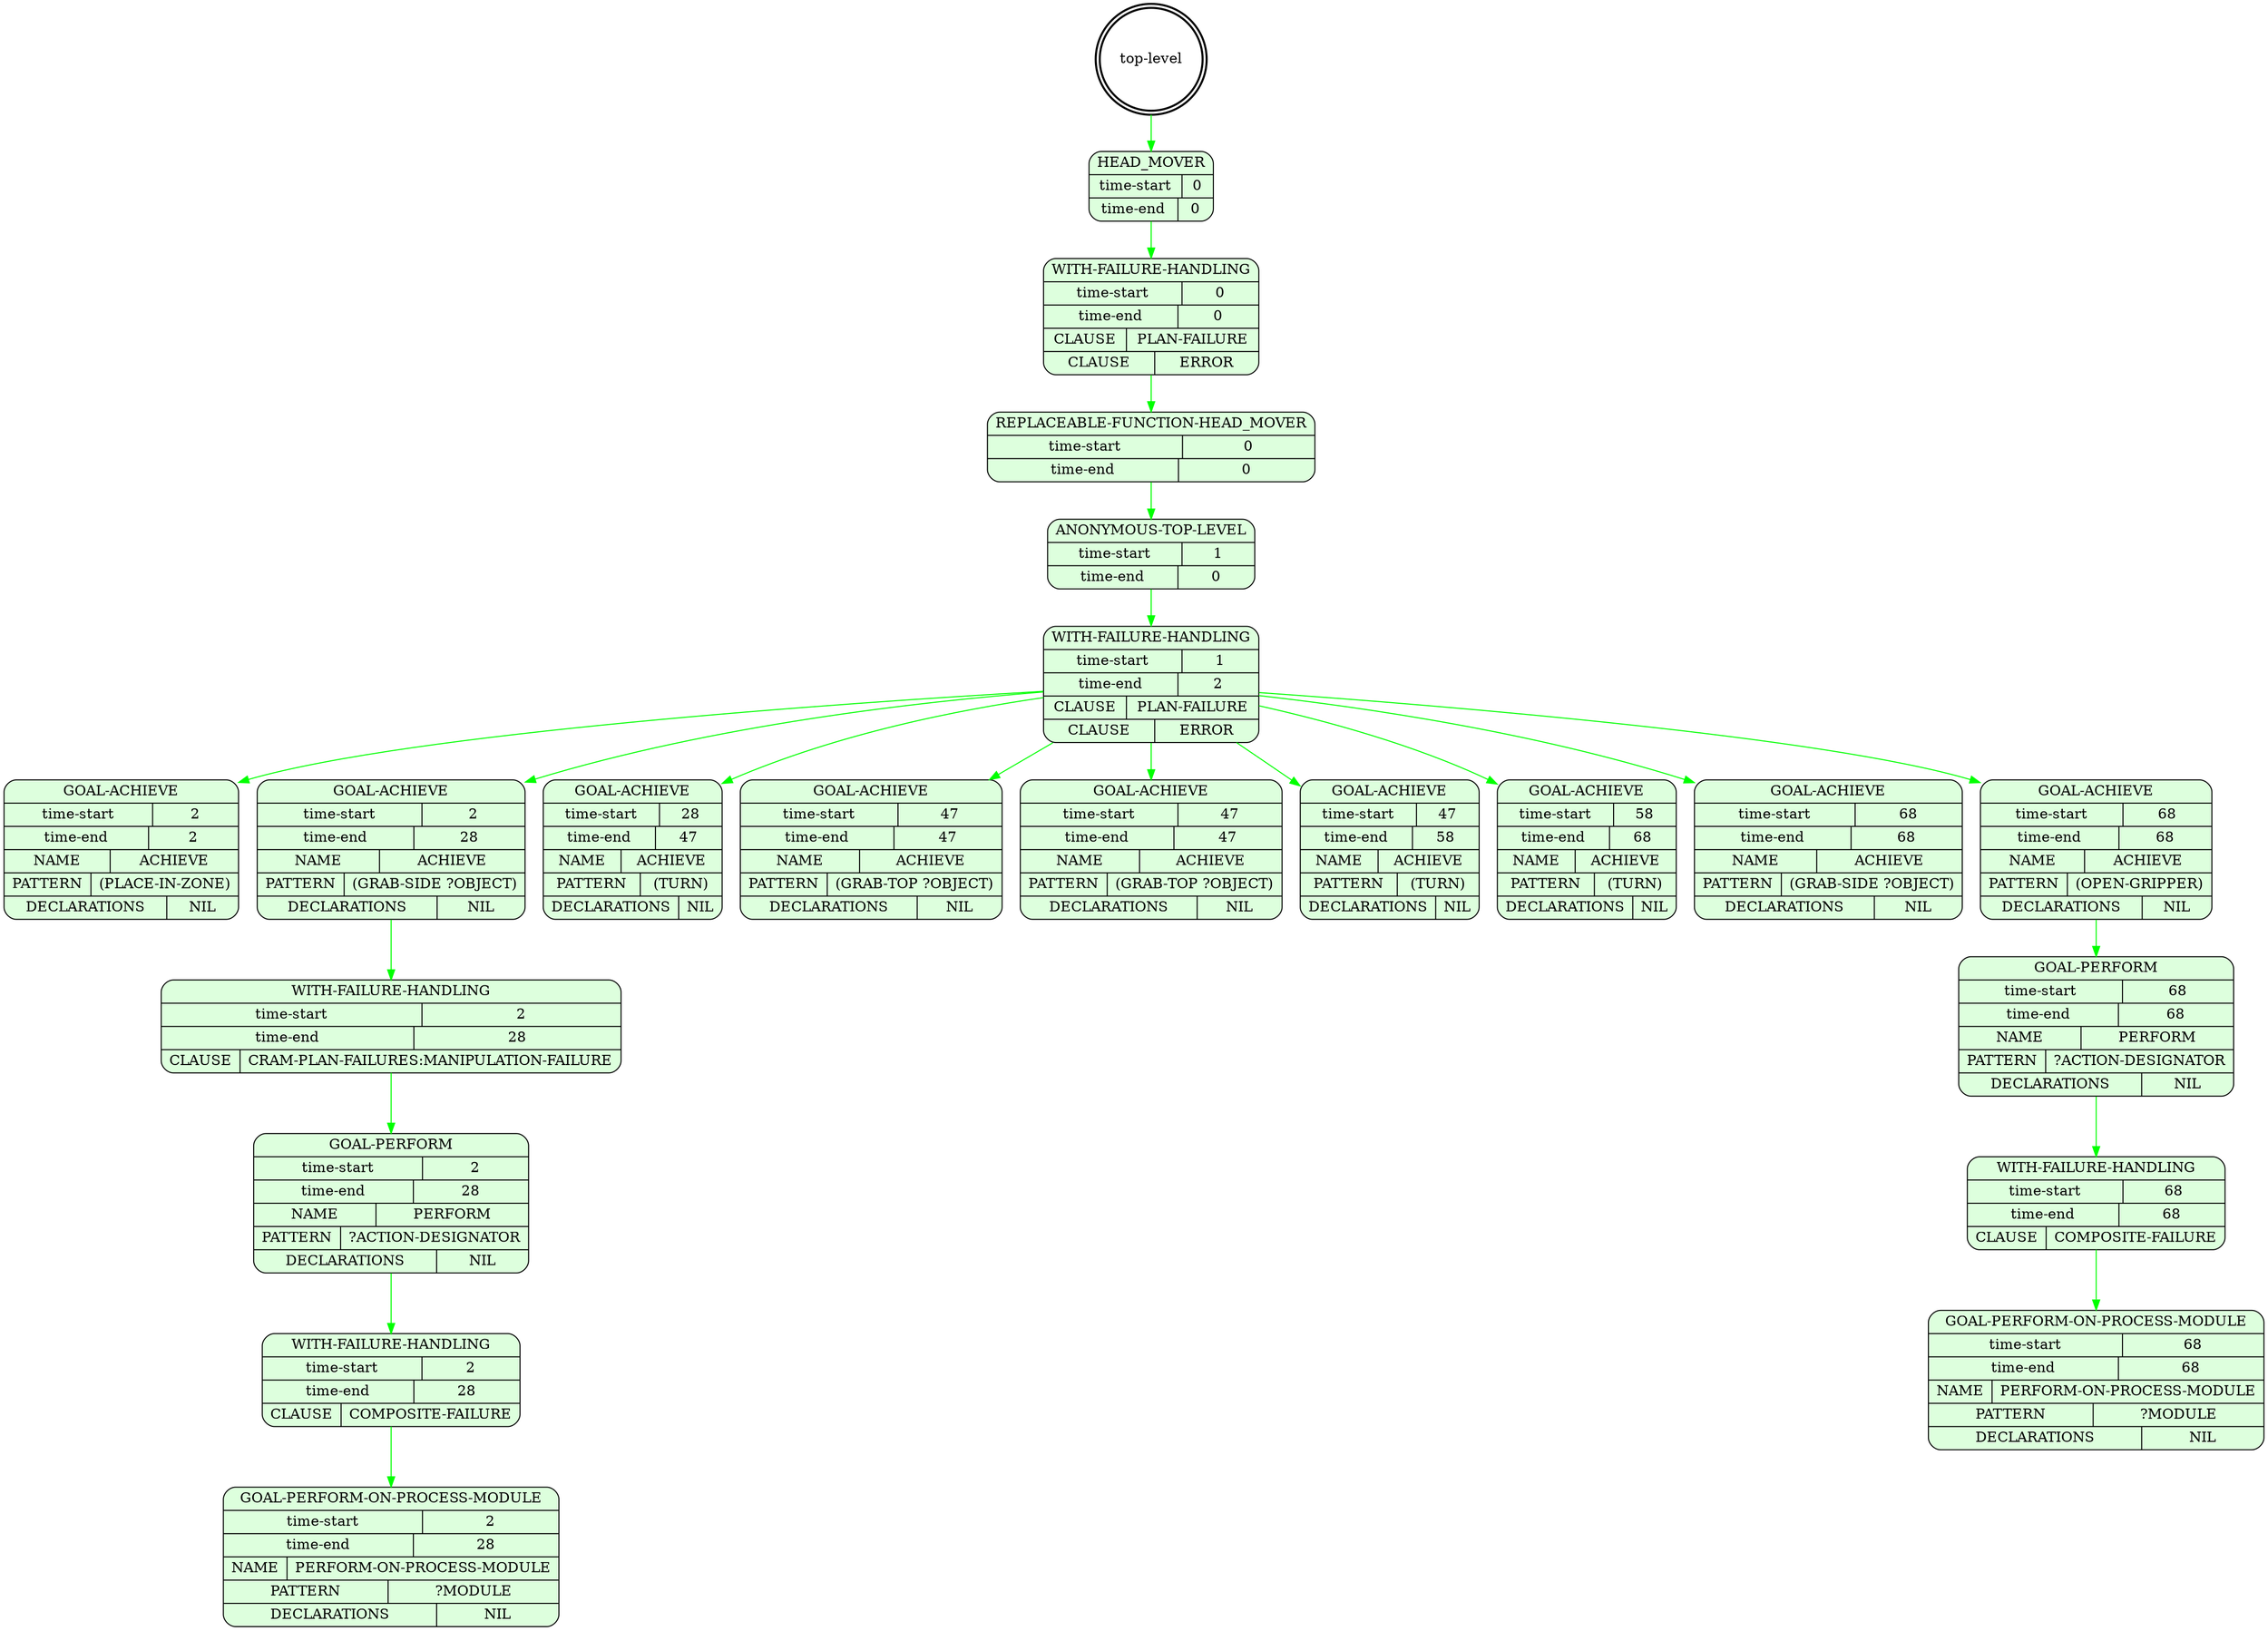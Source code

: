 digraph plangraph_MFVgSOMO9q6pSDBm {
  node_LIEzbcpqEbs3tS24 [shape=doublecircle, style=bold, label="top-level"];

  node_SkO0ZXeEG2oB3SP4 [shape=Mrecord, style=filled, fillcolor="#ddffdd", label="{HEAD_MOVER|{time-start | 0}|{time-end | 0}}"];
  edge [color="green", label=""];
  node_LIEzbcpqEbs3tS24 -> node_SkO0ZXeEG2oB3SP4;

  node_M6wkEfbhUCwKXoUw [shape=Mrecord, style=filled, fillcolor="#ddffdd", label="{WITH-FAILURE-HANDLING|{time-start | 0}|{time-end | 0}|{CLAUSE | PLAN-FAILURE}|{CLAUSE | ERROR}}"];
  edge [color="green", label=""];
  node_SkO0ZXeEG2oB3SP4 -> node_M6wkEfbhUCwKXoUw;

  node_zTLsAG47GPJk3DUq [shape=Mrecord, style=filled, fillcolor="#ddffdd", label="{REPLACEABLE-FUNCTION-HEAD_MOVER|{time-start | 0}|{time-end | 0}}"];
  edge [color="green", label=""];
  node_M6wkEfbhUCwKXoUw -> node_zTLsAG47GPJk3DUq;

  node_NRCtpaqNOFUPfp39 [shape=Mrecord, style=filled, fillcolor="#ddffdd", label="{ANONYMOUS-TOP-LEVEL|{time-start | 1}|{time-end | 0}}"];
  edge [color="green", label=""];
  node_zTLsAG47GPJk3DUq -> node_NRCtpaqNOFUPfp39;

  node_cVirT4Us2d84gJzB [shape=Mrecord, style=filled, fillcolor="#ddffdd", label="{WITH-FAILURE-HANDLING|{time-start | 1}|{time-end | 2}|{CLAUSE | PLAN-FAILURE}|{CLAUSE | ERROR}}"];
  edge [color="green", label=""];
  node_NRCtpaqNOFUPfp39 -> node_cVirT4Us2d84gJzB;

  node_gmgW37PGCnMVb7vp [shape=Mrecord, style=filled, fillcolor="#ddffdd", label="{GOAL-ACHIEVE|{time-start | 2}|{time-end | 2}|{NAME | ACHIEVE}|{PATTERN | (PLACE-IN-ZONE)}|{DECLARATIONS | NIL}}"];
  edge [color="green", label=""];
  node_cVirT4Us2d84gJzB -> node_gmgW37PGCnMVb7vp;

  node_5G1YpPm9GJShyBqz [shape=Mrecord, style=filled, fillcolor="#ddffdd", label="{GOAL-ACHIEVE|{time-start | 2}|{time-end | 28}|{NAME | ACHIEVE}|{PATTERN | (GRAB-SIDE ?OBJECT)}|{DECLARATIONS | NIL}}"];
  edge [color="green", label=""];
  node_cVirT4Us2d84gJzB -> node_5G1YpPm9GJShyBqz;

  node_eR1SDG7furNVTi4L [shape=Mrecord, style=filled, fillcolor="#ddffdd", label="{WITH-FAILURE-HANDLING|{time-start | 2}|{time-end | 28}|{CLAUSE | CRAM-PLAN-FAILURES:MANIPULATION-FAILURE}}"];
  edge [color="green", label=""];
  node_5G1YpPm9GJShyBqz -> node_eR1SDG7furNVTi4L;

  node_Glvj7YuDJ0bbk3hd [shape=Mrecord, style=filled, fillcolor="#ddffdd", label="{GOAL-PERFORM|{time-start | 2}|{time-end | 28}|{NAME | PERFORM}|{PATTERN | ?ACTION-DESIGNATOR}|{DECLARATIONS | NIL}}"];
  edge [color="green", label=""];
  node_eR1SDG7furNVTi4L -> node_Glvj7YuDJ0bbk3hd;

  node_QymKr25nK9jt8lY1 [shape=Mrecord, style=filled, fillcolor="#ddffdd", label="{WITH-FAILURE-HANDLING|{time-start | 2}|{time-end | 28}|{CLAUSE | COMPOSITE-FAILURE}}"];
  edge [color="green", label=""];
  node_Glvj7YuDJ0bbk3hd -> node_QymKr25nK9jt8lY1;

  node_RcLL5gwdzlvnECQF [shape=Mrecord, style=filled, fillcolor="#ddffdd", label="{GOAL-PERFORM-ON-PROCESS-MODULE|{time-start | 2}|{time-end | 28}|{NAME | PERFORM-ON-PROCESS-MODULE}|{PATTERN | ?MODULE}|{DECLARATIONS | NIL}}"];
  edge [color="green", label=""];
  node_QymKr25nK9jt8lY1 -> node_RcLL5gwdzlvnECQF;

  node_LnjJh1pKsxlUR0l8 [shape=Mrecord, style=filled, fillcolor="#ddffdd", label="{GOAL-ACHIEVE|{time-start | 28}|{time-end | 47}|{NAME | ACHIEVE}|{PATTERN | (TURN)}|{DECLARATIONS | NIL}}"];
  edge [color="green", label=""];
  node_cVirT4Us2d84gJzB -> node_LnjJh1pKsxlUR0l8;

  node_YuWfKrWEvOonObOy [shape=Mrecord, style=filled, fillcolor="#ddffdd", label="{GOAL-ACHIEVE|{time-start | 47}|{time-end | 47}|{NAME | ACHIEVE}|{PATTERN | (GRAB-TOP ?OBJECT)}|{DECLARATIONS | NIL}}"];
  edge [color="green", label=""];
  node_cVirT4Us2d84gJzB -> node_YuWfKrWEvOonObOy;

  node_jPaaiOdx0woor3UC [shape=Mrecord, style=filled, fillcolor="#ddffdd", label="{GOAL-ACHIEVE|{time-start | 47}|{time-end | 47}|{NAME | ACHIEVE}|{PATTERN | (GRAB-TOP ?OBJECT)}|{DECLARATIONS | NIL}}"];
  edge [color="green", label=""];
  node_cVirT4Us2d84gJzB -> node_jPaaiOdx0woor3UC;

  node_umu7mRnUDzuvzeFA [shape=Mrecord, style=filled, fillcolor="#ddffdd", label="{GOAL-ACHIEVE|{time-start | 47}|{time-end | 58}|{NAME | ACHIEVE}|{PATTERN | (TURN)}|{DECLARATIONS | NIL}}"];
  edge [color="green", label=""];
  node_cVirT4Us2d84gJzB -> node_umu7mRnUDzuvzeFA;

  node_5EBziEQ1EmbDtYn9 [shape=Mrecord, style=filled, fillcolor="#ddffdd", label="{GOAL-ACHIEVE|{time-start | 58}|{time-end | 68}|{NAME | ACHIEVE}|{PATTERN | (TURN)}|{DECLARATIONS | NIL}}"];
  edge [color="green", label=""];
  node_cVirT4Us2d84gJzB -> node_5EBziEQ1EmbDtYn9;

  node_vG7z4DVUWQsoKWUz [shape=Mrecord, style=filled, fillcolor="#ddffdd", label="{GOAL-ACHIEVE|{time-start | 68}|{time-end | 68}|{NAME | ACHIEVE}|{PATTERN | (GRAB-SIDE ?OBJECT)}|{DECLARATIONS | NIL}}"];
  edge [color="green", label=""];
  node_cVirT4Us2d84gJzB -> node_vG7z4DVUWQsoKWUz;

  node_3oEzwd4r2dSIppPR [shape=Mrecord, style=filled, fillcolor="#ddffdd", label="{GOAL-ACHIEVE|{time-start | 68}|{time-end | 68}|{NAME | ACHIEVE}|{PATTERN | (OPEN-GRIPPER)}|{DECLARATIONS | NIL}}"];
  edge [color="green", label=""];
  node_cVirT4Us2d84gJzB -> node_3oEzwd4r2dSIppPR;

  node_wt4N3cRDFsBOTBk1 [shape=Mrecord, style=filled, fillcolor="#ddffdd", label="{GOAL-PERFORM|{time-start | 68}|{time-end | 68}|{NAME | PERFORM}|{PATTERN | ?ACTION-DESIGNATOR}|{DECLARATIONS | NIL}}"];
  edge [color="green", label=""];
  node_3oEzwd4r2dSIppPR -> node_wt4N3cRDFsBOTBk1;

  node_U84C7viyuThSzMeW [shape=Mrecord, style=filled, fillcolor="#ddffdd", label="{WITH-FAILURE-HANDLING|{time-start | 68}|{time-end | 68}|{CLAUSE | COMPOSITE-FAILURE}}"];
  edge [color="green", label=""];
  node_wt4N3cRDFsBOTBk1 -> node_U84C7viyuThSzMeW;

  node_ZmIqjo6mkgDFYmkI [shape=Mrecord, style=filled, fillcolor="#ddffdd", label="{GOAL-PERFORM-ON-PROCESS-MODULE|{time-start | 68}|{time-end | 68}|{NAME | PERFORM-ON-PROCESS-MODULE}|{PATTERN | ?MODULE}|{DECLARATIONS | NIL}}"];
  edge [color="green", label=""];
  node_U84C7viyuThSzMeW -> node_ZmIqjo6mkgDFYmkI;
}

